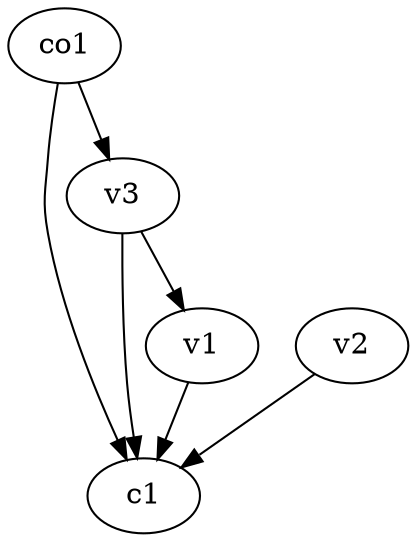 strict digraph  {
c1;
v1;
v2;
v3;
co1;
v1 -> c1  [weight=1];
v2 -> c1  [weight=1];
v3 -> c1  [weight=1];
v3 -> v1  [weight=1];
co1 -> c1  [weight=1];
co1 -> v3  [weight=1];
}

